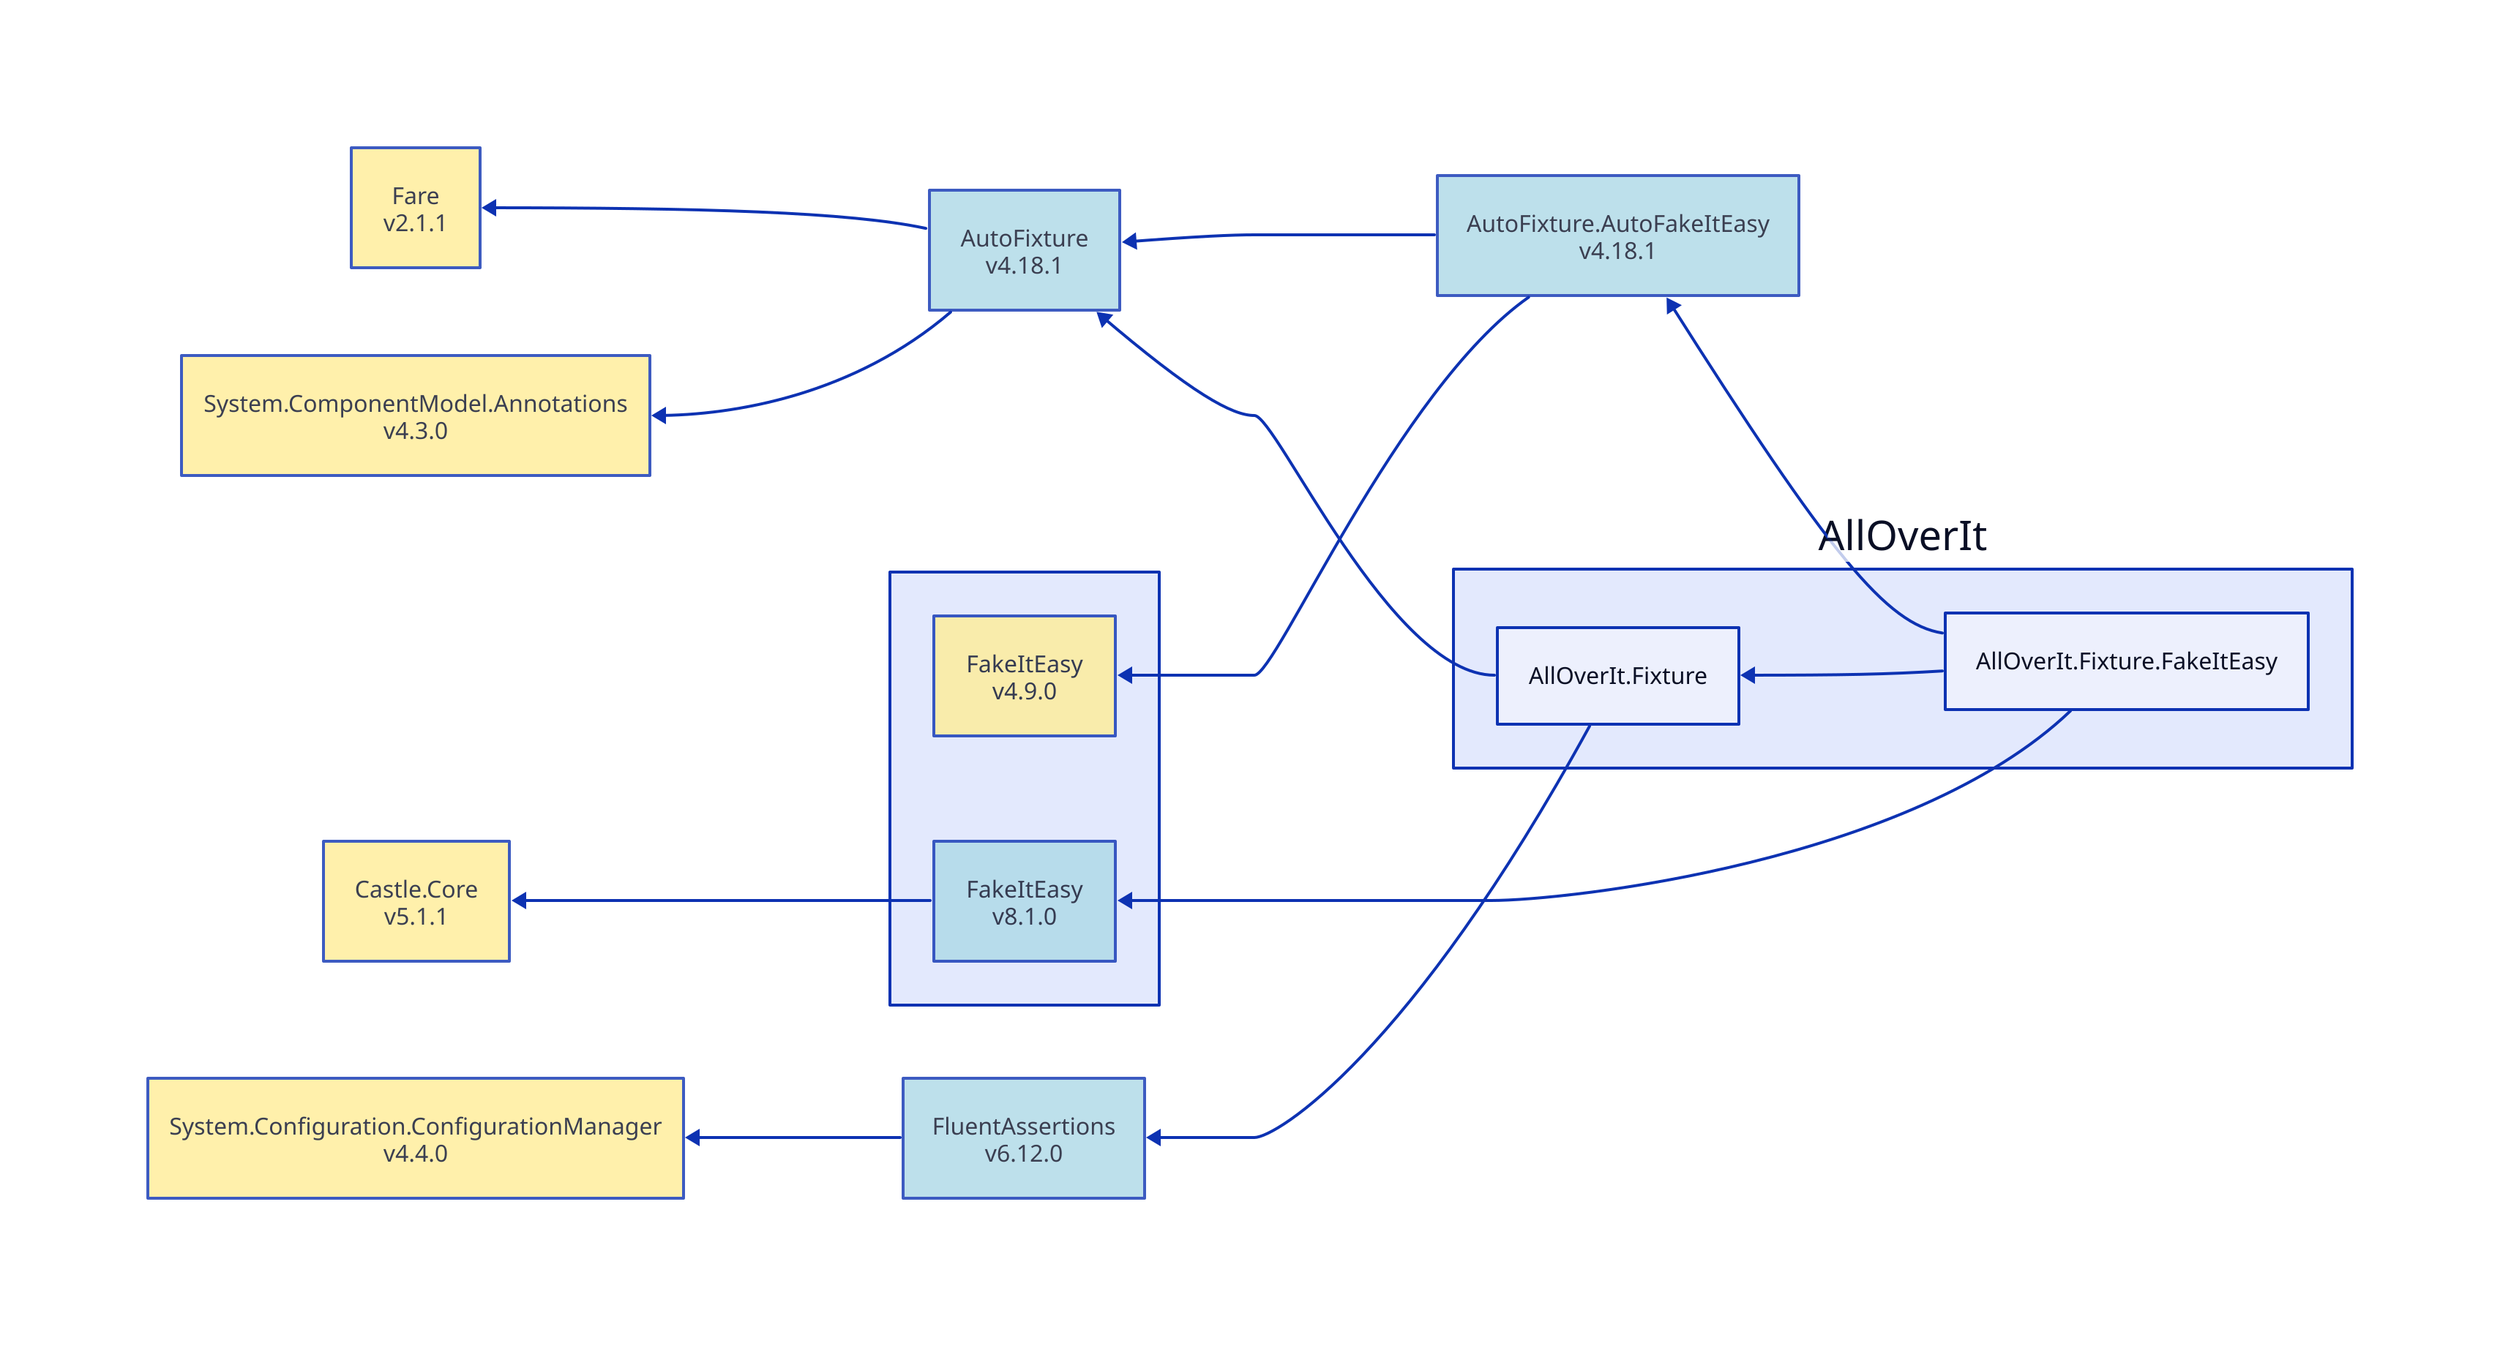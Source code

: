 direction: left

aoi: AllOverIt
aoi.alloverit-fixture-fakeiteasy: AllOverIt.Fixture.FakeItEasy
autofixture-autofakeiteasy_4-18-1: AutoFixture.AutoFakeItEasy\nv4.18.1
autofixture-autofakeiteasy_4-18-1.style.fill: "#ADD8E6"
autofixture-autofakeiteasy_4-18-1.style.opacity: 0.8
autofixture_4-18-1: AutoFixture\nv4.18.1
autofixture_4-18-1.style.opacity: 0.8
autofixture_4-18-1.style.fill: "#ADD8E6"
autofixture_4-18-1 <- autofixture-autofakeiteasy_4-18-1
fakeiteasy-group: ""
fakeiteasy-group.fakeiteasy_4-9-0: FakeItEasy\nv4.9.0
fakeiteasy-group.fakeiteasy_4-9-0.style.fill: "#FFEC96"
fakeiteasy-group.fakeiteasy_4-9-0.style.opacity: 0.8
fakeiteasy-group.fakeiteasy_4-9-0 <- autofixture-autofakeiteasy_4-18-1
autofixture-autofakeiteasy_4-18-1 <- aoi.alloverit-fixture-fakeiteasy
fakeiteasy-group.fakeiteasy_8-1-0: FakeItEasy\nv8.1.0
fakeiteasy-group.fakeiteasy_8-1-0.style.fill: "#ADD8E6"
fakeiteasy-group.fakeiteasy_8-1-0.style.opacity: 0.8
castle-core_5-1-1: Castle.Core\nv5.1.1
castle-core_5-1-1.style.fill: "#FFEC96"
castle-core_5-1-1.style.opacity: 0.8
castle-core_5-1-1 <- fakeiteasy-group.fakeiteasy_8-1-0
fakeiteasy-group.fakeiteasy_8-1-0 <- aoi.alloverit-fixture-fakeiteasy
aoi.alloverit-fixture: AllOverIt.Fixture
fare_2-1-1: Fare\nv2.1.1
fare_2-1-1.style.fill: "#FFEC96"
fare_2-1-1.style.opacity: 0.8
fare_2-1-1 <- autofixture_4-18-1
system-componentmodel-annotations_4-3-0: System.ComponentModel.Annotations\nv4.3.0
system-componentmodel-annotations_4-3-0.style.fill: "#FFEC96"
system-componentmodel-annotations_4-3-0.style.opacity: 0.8
system-componentmodel-annotations_4-3-0 <- autofixture_4-18-1
autofixture_4-18-1 <- aoi.alloverit-fixture
fluentassertions_6-12-0: FluentAssertions\nv6.12.0
fluentassertions_6-12-0.style.fill: "#ADD8E6"
fluentassertions_6-12-0.style.opacity: 0.8
system-configuration-configurationmanager_4-4-0: System.Configuration.ConfigurationManager\nv4.4.0
system-configuration-configurationmanager_4-4-0.style.fill: "#FFEC96"
system-configuration-configurationmanager_4-4-0.style.opacity: 0.8
system-configuration-configurationmanager_4-4-0 <- fluentassertions_6-12-0
fluentassertions_6-12-0 <- aoi.alloverit-fixture
aoi.alloverit-fixture <- aoi.alloverit-fixture-fakeiteasy
